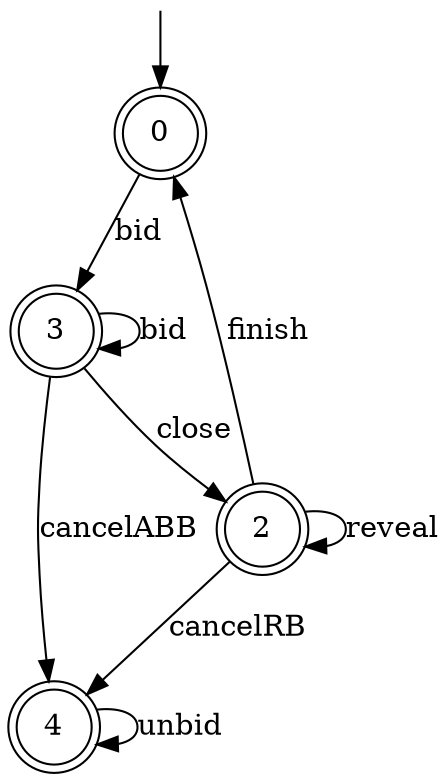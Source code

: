 digraph g {

	s0 [shape="doublecircle" label="0"];
	s2 [shape="doublecircle" label="2"];
	s3 [shape="doublecircle" label="3"];
	s4 [shape="doublecircle" label="4"];
	s0 -> s3 [label="bid"];
	s2 -> s2 [label="reveal"];
	s2 -> s4 [label="cancelRB"];
	s2 -> s0 [label="finish"];
	s3 -> s2 [label="close"];
	s3 -> s4 [label="cancelABB"];
	s3 -> s3 [label="bid"];
	s4 -> s4 [label="unbid"];

__start0 [label="" shape="none" width="0" height="0"];
__start0 -> s0;

}

